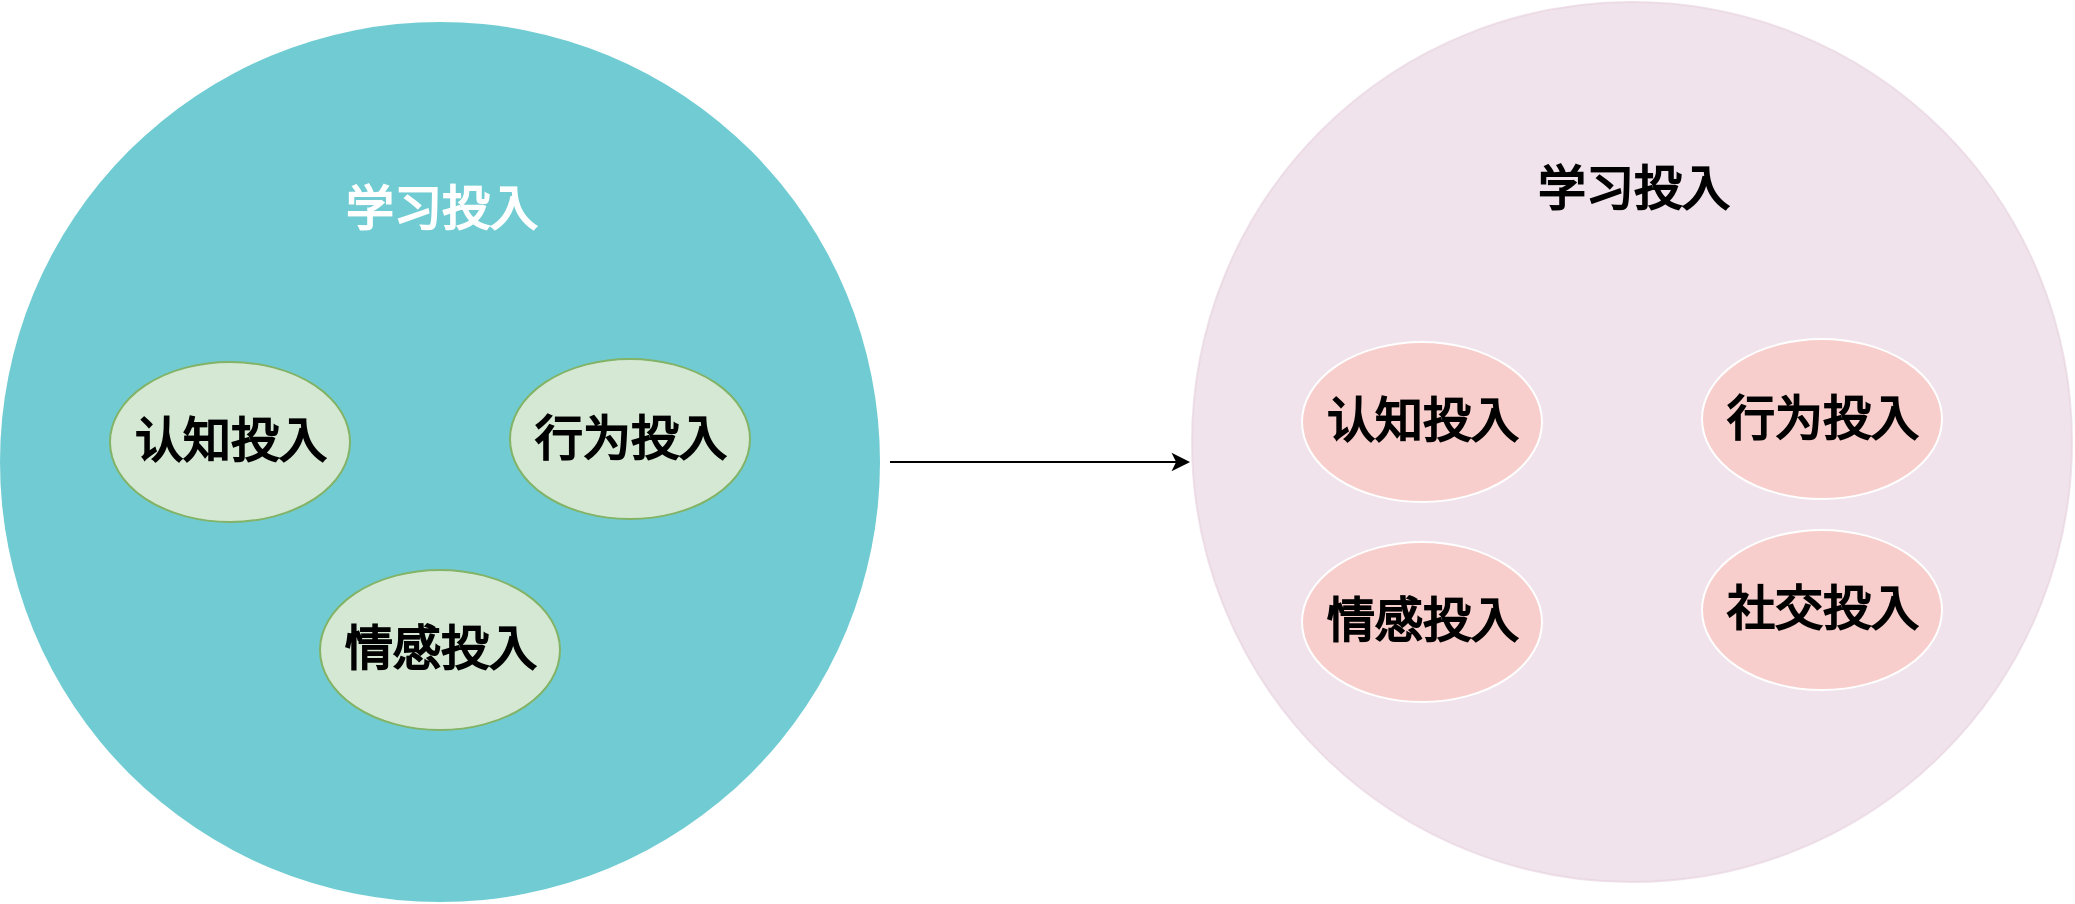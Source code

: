 <mxfile version="24.2.3" type="github">
  <diagram id="3228e29e-7158-1315-38df-8450db1d8a1d" name="Page-1">
    <mxGraphModel dx="2603" dy="738" grid="1" gridSize="10" guides="1" tooltips="1" connect="1" arrows="1" fold="1" page="1" pageScale="1" pageWidth="1169" pageHeight="827" background="none" math="0" shadow="0">
      <root>
        <mxCell id="0" />
        <mxCell id="1" parent="0" />
        <mxCell id="21532" value="" style="ellipse;fillColor=#12AAB5;opacity=60;strokeColor=none;html=1;fontColor=#FFFFFF;" parent="1" vertex="1">
          <mxGeometry x="-115" y="80" width="440" height="440" as="geometry" />
        </mxCell>
        <mxCell id="21534" value="&lt;b&gt;学习投入&lt;/b&gt;" style="text;fontSize=24;align=center;verticalAlign=middle;html=1;fontColor=#FFFFFF;" parent="1" vertex="1">
          <mxGeometry x="10" y="138.5" width="190" height="70" as="geometry" />
        </mxCell>
        <mxCell id="UAgsfBdRlfncTMGVdesW-21540" style="edgeStyle=orthogonalEdgeStyle;rounded=0;orthogonalLoop=1;jettySize=auto;html=1;exitX=0.5;exitY=1;exitDx=0;exitDy=0;" edge="1" parent="1" source="21534" target="21534">
          <mxGeometry relative="1" as="geometry" />
        </mxCell>
        <mxCell id="UAgsfBdRlfncTMGVdesW-21541" value="&lt;font style=&quot;font-size: 24px;&quot;&gt;&lt;b&gt;认知投入&lt;/b&gt;&lt;/font&gt;" style="ellipse;whiteSpace=wrap;html=1;fillColor=#d5e8d4;strokeColor=#82b366;" vertex="1" parent="1">
          <mxGeometry x="-60" y="250" width="120" height="80" as="geometry" />
        </mxCell>
        <mxCell id="UAgsfBdRlfncTMGVdesW-21542" value="&lt;font style=&quot;font-size: 24px;&quot;&gt;&lt;b&gt;行为投入&lt;/b&gt;&lt;/font&gt;" style="ellipse;whiteSpace=wrap;html=1;fillColor=#d5e8d4;strokeColor=#82b366;" vertex="1" parent="1">
          <mxGeometry x="140" y="248.5" width="120" height="80" as="geometry" />
        </mxCell>
        <mxCell id="UAgsfBdRlfncTMGVdesW-21543" value="&lt;font style=&quot;font-size: 24px;&quot;&gt;&lt;b&gt;情感投入&lt;/b&gt;&lt;/font&gt;" style="ellipse;whiteSpace=wrap;html=1;fillColor=#d5e8d4;strokeColor=#82b366;" vertex="1" parent="1">
          <mxGeometry x="45" y="354" width="120" height="80" as="geometry" />
        </mxCell>
        <mxCell id="UAgsfBdRlfncTMGVdesW-21544" value="" style="ellipse;fillColor=#E6D0DE;opacity=60;strokeColor=#E6D0DE;html=1;fontColor=#000000;" vertex="1" parent="1">
          <mxGeometry x="481" y="70" width="440" height="440" as="geometry" />
        </mxCell>
        <mxCell id="UAgsfBdRlfncTMGVdesW-21545" value="&lt;b&gt;学习投入&lt;/b&gt;" style="text;fontSize=24;align=center;verticalAlign=middle;html=1;fontColor=default;labelBackgroundColor=none;" vertex="1" parent="1">
          <mxGeometry x="606" y="128.5" width="190" height="70" as="geometry" />
        </mxCell>
        <mxCell id="UAgsfBdRlfncTMGVdesW-21546" style="edgeStyle=orthogonalEdgeStyle;rounded=0;orthogonalLoop=1;jettySize=auto;html=1;exitX=0.5;exitY=1;exitDx=0;exitDy=0;" edge="1" parent="1" source="UAgsfBdRlfncTMGVdesW-21545" target="UAgsfBdRlfncTMGVdesW-21545">
          <mxGeometry relative="1" as="geometry" />
        </mxCell>
        <mxCell id="UAgsfBdRlfncTMGVdesW-21547" value="&lt;font style=&quot;font-size: 24px;&quot;&gt;&lt;b&gt;认知投入&lt;/b&gt;&lt;/font&gt;" style="ellipse;whiteSpace=wrap;html=1;fillColor=#F8CECC;strokeColor=#FFFFFF;" vertex="1" parent="1">
          <mxGeometry x="536" y="240" width="120" height="80" as="geometry" />
        </mxCell>
        <mxCell id="UAgsfBdRlfncTMGVdesW-21548" value="&lt;font style=&quot;font-size: 24px;&quot;&gt;&lt;b&gt;行为投入&lt;/b&gt;&lt;/font&gt;" style="ellipse;whiteSpace=wrap;html=1;fillColor=#F8CECC;strokeColor=#FFFFFF;" vertex="1" parent="1">
          <mxGeometry x="736" y="238.5" width="120" height="80" as="geometry" />
        </mxCell>
        <mxCell id="UAgsfBdRlfncTMGVdesW-21549" value="&lt;font style=&quot;font-size: 24px;&quot;&gt;&lt;b&gt;情感投入&lt;/b&gt;&lt;/font&gt;" style="ellipse;whiteSpace=wrap;html=1;fillColor=#F8CECC;strokeColor=#FFFFFF;" vertex="1" parent="1">
          <mxGeometry x="536" y="340" width="120" height="80" as="geometry" />
        </mxCell>
        <mxCell id="UAgsfBdRlfncTMGVdesW-21550" value="&lt;font style=&quot;font-size: 24px;&quot;&gt;&lt;b&gt;社交投入&lt;/b&gt;&lt;/font&gt;" style="ellipse;whiteSpace=wrap;html=1;fillColor=#F8CECC;strokeColor=#FFFFFF;" vertex="1" parent="1">
          <mxGeometry x="736" y="334" width="120" height="80" as="geometry" />
        </mxCell>
        <mxCell id="UAgsfBdRlfncTMGVdesW-21551" value="" style="endArrow=classic;html=1;rounded=0;" edge="1" parent="1">
          <mxGeometry width="50" height="50" relative="1" as="geometry">
            <mxPoint x="330" y="300" as="sourcePoint" />
            <mxPoint x="480" y="300" as="targetPoint" />
          </mxGeometry>
        </mxCell>
      </root>
    </mxGraphModel>
  </diagram>
</mxfile>
